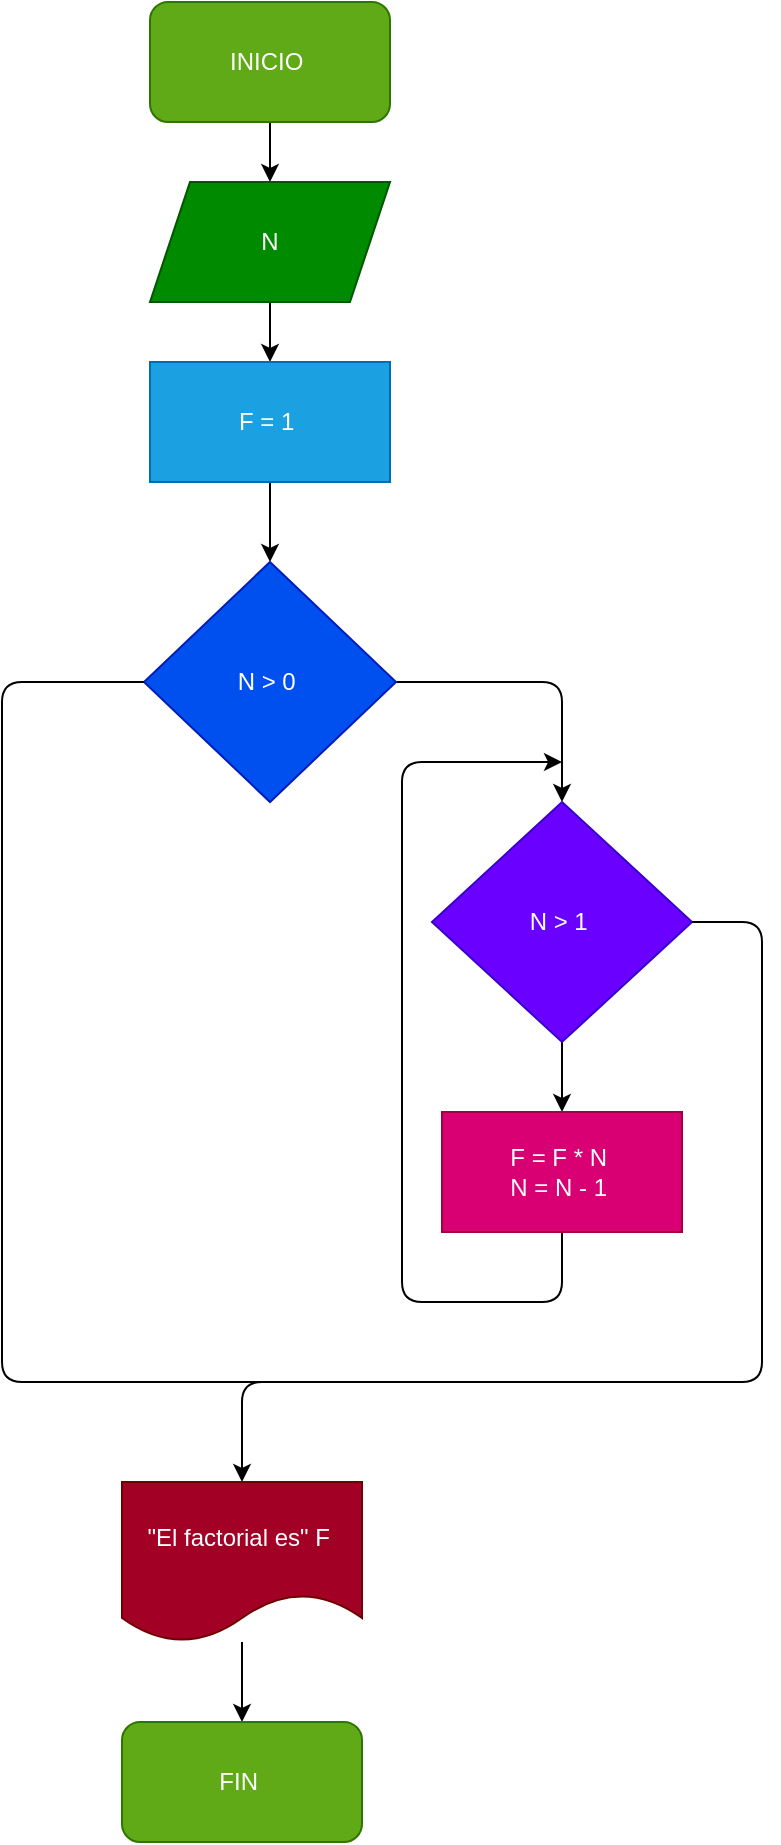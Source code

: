 <mxfile>
    <diagram id="kEDxz0vUcee5-zLgdgzA" name="Page-1">
        <mxGraphModel dx="1164" dy="520" grid="1" gridSize="10" guides="1" tooltips="1" connect="1" arrows="1" fold="1" page="1" pageScale="1" pageWidth="827" pageHeight="1169" math="0" shadow="0">
            <root>
                <mxCell id="0"/>
                <mxCell id="1" parent="0"/>
                <mxCell id="4" value="" style="edgeStyle=none;html=1;entryX=0.5;entryY=0;entryDx=0;entryDy=0;" edge="1" parent="1" source="2" target="6">
                    <mxGeometry relative="1" as="geometry">
                        <mxPoint x="414" y="120" as="targetPoint"/>
                    </mxGeometry>
                </mxCell>
                <mxCell id="2" value="INICIO&amp;nbsp;" style="rounded=1;whiteSpace=wrap;html=1;fillColor=#60a917;fontColor=#ffffff;strokeColor=#2D7600;" vertex="1" parent="1">
                    <mxGeometry x="354" y="30" width="120" height="60" as="geometry"/>
                </mxCell>
                <mxCell id="8" value="" style="edgeStyle=none;html=1;" edge="1" parent="1" source="6" target="7">
                    <mxGeometry relative="1" as="geometry"/>
                </mxCell>
                <mxCell id="6" value="N" style="shape=parallelogram;perimeter=parallelogramPerimeter;whiteSpace=wrap;html=1;fixedSize=1;fillColor=#008a00;fontColor=#ffffff;strokeColor=#005700;" vertex="1" parent="1">
                    <mxGeometry x="354" y="120" width="120" height="60" as="geometry"/>
                </mxCell>
                <mxCell id="9" style="edgeStyle=none;html=1;" edge="1" parent="1" source="7" target="10">
                    <mxGeometry relative="1" as="geometry">
                        <mxPoint x="414" y="310" as="targetPoint"/>
                    </mxGeometry>
                </mxCell>
                <mxCell id="7" value="F = 1&amp;nbsp;" style="whiteSpace=wrap;html=1;fillColor=#1ba1e2;fontColor=#ffffff;strokeColor=#006EAF;" vertex="1" parent="1">
                    <mxGeometry x="354" y="210" width="120" height="60" as="geometry"/>
                </mxCell>
                <mxCell id="11" style="edgeStyle=none;html=1;" edge="1" parent="1" source="10" target="12">
                    <mxGeometry relative="1" as="geometry">
                        <mxPoint x="610" y="370" as="targetPoint"/>
                        <Array as="points">
                            <mxPoint x="560" y="370"/>
                        </Array>
                    </mxGeometry>
                </mxCell>
                <mxCell id="10" value="N &amp;gt; 0&amp;nbsp;" style="rhombus;whiteSpace=wrap;html=1;fillColor=#0050ef;fontColor=#ffffff;strokeColor=#001DBC;" vertex="1" parent="1">
                    <mxGeometry x="351" y="310" width="126" height="120" as="geometry"/>
                </mxCell>
                <mxCell id="13" style="edgeStyle=none;html=1;" edge="1" parent="1" source="12" target="14">
                    <mxGeometry relative="1" as="geometry">
                        <mxPoint x="542" y="610" as="targetPoint"/>
                    </mxGeometry>
                </mxCell>
                <mxCell id="12" value="N &amp;gt; 1&amp;nbsp;" style="rhombus;whiteSpace=wrap;html=1;fillColor=#6a00ff;fontColor=#ffffff;strokeColor=#3700CC;" vertex="1" parent="1">
                    <mxGeometry x="495" y="430" width="130" height="120" as="geometry"/>
                </mxCell>
                <mxCell id="15" style="edgeStyle=none;html=1;entryX=0.5;entryY=0;entryDx=0;entryDy=0;exitX=1;exitY=0.5;exitDx=0;exitDy=0;" edge="1" parent="1" source="12" target="19">
                    <mxGeometry relative="1" as="geometry">
                        <mxPoint x="450" y="700" as="targetPoint"/>
                        <mxPoint x="650" y="470" as="sourcePoint"/>
                        <Array as="points">
                            <mxPoint x="660" y="490"/>
                            <mxPoint x="660" y="720"/>
                            <mxPoint x="400" y="720"/>
                        </Array>
                    </mxGeometry>
                </mxCell>
                <mxCell id="16" style="edgeStyle=none;html=1;" edge="1" parent="1" source="14">
                    <mxGeometry relative="1" as="geometry">
                        <mxPoint x="560" y="410" as="targetPoint"/>
                        <Array as="points">
                            <mxPoint x="560" y="680"/>
                            <mxPoint x="480" y="680"/>
                            <mxPoint x="480" y="410"/>
                        </Array>
                    </mxGeometry>
                </mxCell>
                <mxCell id="14" value="F = F * N&amp;nbsp;&lt;br&gt;N = N - 1&amp;nbsp;" style="rounded=0;whiteSpace=wrap;html=1;fillColor=#d80073;fontColor=#ffffff;strokeColor=#A50040;" vertex="1" parent="1">
                    <mxGeometry x="500" y="585" width="120" height="60" as="geometry"/>
                </mxCell>
                <mxCell id="18" value="" style="endArrow=none;html=1;entryX=0;entryY=0.5;entryDx=0;entryDy=0;" edge="1" parent="1" target="10">
                    <mxGeometry width="50" height="50" relative="1" as="geometry">
                        <mxPoint x="420" y="720" as="sourcePoint"/>
                        <mxPoint x="440" y="530" as="targetPoint"/>
                        <Array as="points">
                            <mxPoint x="280" y="720"/>
                            <mxPoint x="280" y="370"/>
                        </Array>
                    </mxGeometry>
                </mxCell>
                <mxCell id="20" style="edgeStyle=none;html=1;" edge="1" parent="1" source="19" target="21">
                    <mxGeometry relative="1" as="geometry">
                        <mxPoint x="400" y="890" as="targetPoint"/>
                    </mxGeometry>
                </mxCell>
                <mxCell id="19" value="&quot;El factorial es&quot; F&amp;nbsp;" style="shape=document;whiteSpace=wrap;html=1;boundedLbl=1;fillColor=#a20025;fontColor=#ffffff;strokeColor=#6F0000;" vertex="1" parent="1">
                    <mxGeometry x="340" y="770" width="120" height="80" as="geometry"/>
                </mxCell>
                <mxCell id="21" value="FIN&amp;nbsp;" style="rounded=1;whiteSpace=wrap;html=1;fillColor=#60a917;fontColor=#ffffff;strokeColor=#2D7600;" vertex="1" parent="1">
                    <mxGeometry x="340" y="890" width="120" height="60" as="geometry"/>
                </mxCell>
            </root>
        </mxGraphModel>
    </diagram>
</mxfile>